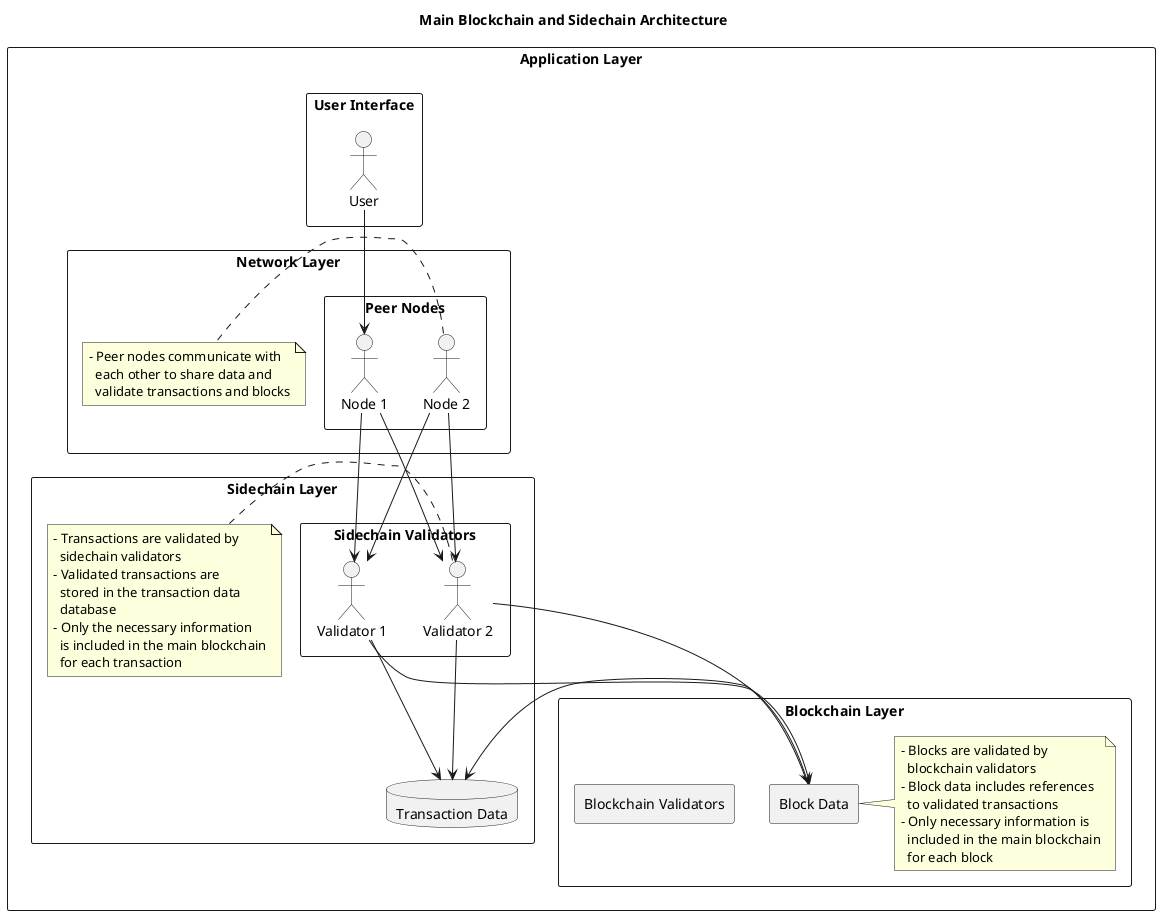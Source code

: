 @startuml

!define MAIN_COLOR #00A6ED
!define SIDE_COLOR #6F9EAF

title Main Blockchain and Sidechain Architecture

rectangle "Application Layer" {
    rectangle "Sidechain Layer" {
        database "Transaction Data" as txdata
        rectangle "Sidechain Validators" {
            actor "Validator 1" as v1
            actor "Validator 2" as v2
        }
        v1 --> txdata
        v2 --> txdata
        note right: - Transactions are validated by\n  sidechain validators\n- Validated transactions are\n  stored in the transaction data\n  database\n- Only the necessary information\n  is included in the main blockchain\n  for each transaction
    }
    rectangle "Blockchain Layer" {
        rectangle "Block Data" as blockdata
        rectangle "Blockchain Validators" {
            actor "Validator 1" as v1
            actor "Validator 2" as v2
        }
        v1 --> blockdata
        v2 --> blockdata
        blockdata --> txdata
        note right: - Blocks are validated by\n  blockchain validators\n- Block data includes references\n  to validated transactions\n- Only necessary information is\n  included in the main blockchain\n  for each block
    }
    rectangle "Network Layer" {
        rectangle "Peer Nodes" {
            actor "Node 1" as n1
            actor "Node 2" as n2
        }
        n1 --> v1
        n1 --> v2
        n2 --> v1
        n2 --> v2
        note right: - Peer nodes communicate with\n  each other to share data and\n  validate transactions and blocks
    }
    rectangle "User Interface" {
        actor "User" as user
    }
    user --> n1
}


@enduml
